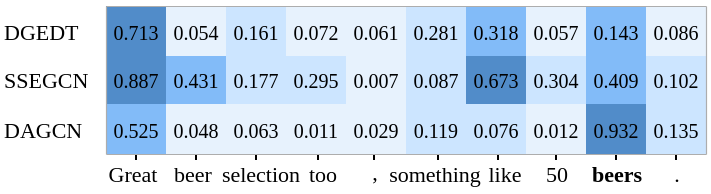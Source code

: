 <mxfile version="23.1.4" type="github">
  <diagram name="第 1 页" id="LBM0UnZCi8KfVHlJfuz2">
    <mxGraphModel dx="478" dy="318" grid="1" gridSize="10" guides="1" tooltips="1" connect="1" arrows="1" fold="1" page="1" pageScale="1" pageWidth="827" pageHeight="1169" math="0" shadow="0">
      <root>
        <mxCell id="0" />
        <mxCell id="1" parent="0" />
        <mxCell id="m9NgzSsKbRpxbCLd3ClR-2" value="&lt;font style=&quot;font-size: 10px;&quot;&gt;0.525&lt;/font&gt;" style="whiteSpace=wrap;html=1;strokeColor=none;fillColor=#82BBF8;fontSize=10;fontFamily=Times New Roman;" parent="1" vertex="1">
          <mxGeometry x="140" y="333" width="30" height="25" as="geometry" />
        </mxCell>
        <mxCell id="m9NgzSsKbRpxbCLd3ClR-3" value="&lt;font style=&quot;font-size: 10px;&quot;&gt;0.048&lt;/font&gt;" style="whiteSpace=wrap;html=1;fillColor=#E7F2FD;strokeColor=none;fontSize=10;fontFamily=Times New Roman;" parent="1" vertex="1">
          <mxGeometry x="170" y="333" width="30" height="25" as="geometry" />
        </mxCell>
        <mxCell id="m9NgzSsKbRpxbCLd3ClR-21" value="&lt;font style=&quot;font-size: 10px;&quot;&gt;0.063&lt;/font&gt;" style="whiteSpace=wrap;html=1;strokeColor=none;fillColor=#E7F2FD;fontSize=10;fontFamily=Times New Roman;" parent="1" vertex="1">
          <mxGeometry x="200" y="333" width="30" height="25" as="geometry" />
        </mxCell>
        <mxCell id="m9NgzSsKbRpxbCLd3ClR-22" value="&lt;font style=&quot;font-size: 10px;&quot;&gt;0.011&lt;/font&gt;" style="whiteSpace=wrap;html=1;fillColor=#E7F2FD;strokeColor=none;fontSize=10;fontFamily=Times New Roman;" parent="1" vertex="1">
          <mxGeometry x="230" y="333" width="30" height="25" as="geometry" />
        </mxCell>
        <mxCell id="m9NgzSsKbRpxbCLd3ClR-23" value="&lt;font style=&quot;font-size: 10px;&quot;&gt;0.029&lt;/font&gt;" style="whiteSpace=wrap;html=1;strokeColor=none;fillColor=#E7F2FD;fontSize=10;fontFamily=Times New Roman;" parent="1" vertex="1">
          <mxGeometry x="260" y="333" width="30" height="25" as="geometry" />
        </mxCell>
        <mxCell id="m9NgzSsKbRpxbCLd3ClR-24" value="&lt;font style=&quot;font-size: 10px;&quot;&gt;0.119&lt;/font&gt;" style="whiteSpace=wrap;html=1;fillColor=#CCE5FF;strokeColor=none;fontSize=10;fontFamily=Times New Roman;" parent="1" vertex="1">
          <mxGeometry x="290" y="333" width="30" height="25" as="geometry" />
        </mxCell>
        <mxCell id="m9NgzSsKbRpxbCLd3ClR-25" value="&lt;font style=&quot;font-size: 10px;&quot;&gt;0.076&lt;/font&gt;" style="whiteSpace=wrap;html=1;strokeColor=none;fillColor=#CCE5FF;fontSize=10;fontFamily=Times New Roman;" parent="1" vertex="1">
          <mxGeometry x="320" y="333" width="30" height="25" as="geometry" />
        </mxCell>
        <mxCell id="m9NgzSsKbRpxbCLd3ClR-26" value="&lt;font style=&quot;font-size: 10px;&quot;&gt;0.012&lt;/font&gt;" style="whiteSpace=wrap;html=1;fillColor=#E7F2FD;strokeColor=none;fontSize=10;fontFamily=Times New Roman;" parent="1" vertex="1">
          <mxGeometry x="350" y="333" width="30" height="25" as="geometry" />
        </mxCell>
        <mxCell id="m9NgzSsKbRpxbCLd3ClR-27" value="&lt;font style=&quot;font-size: 10px;&quot;&gt;0.932&lt;/font&gt;" style="whiteSpace=wrap;html=1;strokeColor=none;fillColor=#518CC9;fontSize=10;fontFamily=Times New Roman;" parent="1" vertex="1">
          <mxGeometry x="380" y="333" width="30" height="25" as="geometry" />
        </mxCell>
        <mxCell id="m9NgzSsKbRpxbCLd3ClR-28" value="&lt;font style=&quot;font-size: 10px;&quot;&gt;0.135&lt;/font&gt;" style="whiteSpace=wrap;html=1;fillColor=#cce5ff;strokeColor=none;fontSize=10;fontFamily=Times New Roman;" parent="1" vertex="1">
          <mxGeometry x="410" y="333" width="30" height="25" as="geometry" />
        </mxCell>
        <mxCell id="m9NgzSsKbRpxbCLd3ClR-36" value="&lt;font style=&quot;font-size: 11px;&quot;&gt;beer&lt;/font&gt;" style="text;html=1;align=center;verticalAlign=bottom;resizable=0;points=[];autosize=1;strokeColor=none;fillColor=none;fontSize=11;fontFamily=Times New Roman;" parent="1" vertex="1">
          <mxGeometry x="163" y="347" width="40" height="30" as="geometry" />
        </mxCell>
        <mxCell id="m9NgzSsKbRpxbCLd3ClR-37" value="&lt;font style=&quot;font-size: 11px;&quot;&gt;selection&lt;/font&gt;" style="text;html=1;align=center;verticalAlign=bottom;resizable=0;points=[];autosize=1;strokeColor=none;fillColor=none;fontSize=11;fontFamily=Times New Roman;" parent="1" vertex="1">
          <mxGeometry x="187" y="347" width="60" height="30" as="geometry" />
        </mxCell>
        <mxCell id="m9NgzSsKbRpxbCLd3ClR-38" value="&lt;font style=&quot;font-size: 11px;&quot;&gt;too&lt;/font&gt;" style="text;html=1;align=center;verticalAlign=bottom;resizable=0;points=[];autosize=1;strokeColor=none;fillColor=none;fontSize=11;fontFamily=Times New Roman;" parent="1" vertex="1">
          <mxGeometry x="228" y="347" width="40" height="30" as="geometry" />
        </mxCell>
        <mxCell id="m9NgzSsKbRpxbCLd3ClR-39" value="&lt;font style=&quot;font-size: 11px;&quot;&gt;,&lt;/font&gt;" style="text;html=1;align=center;verticalAlign=bottom;resizable=0;points=[];autosize=1;strokeColor=none;fillColor=none;fontSize=11;fontFamily=Times New Roman;" parent="1" vertex="1">
          <mxGeometry x="259" y="346" width="30" height="30" as="geometry" />
        </mxCell>
        <mxCell id="m9NgzSsKbRpxbCLd3ClR-40" value="&lt;font style=&quot;font-size: 11px;&quot;&gt;something&lt;/font&gt;" style="text;html=1;align=center;verticalAlign=bottom;resizable=0;points=[];autosize=1;strokeColor=none;fillColor=none;fontSize=11;fontFamily=Times New Roman;" parent="1" vertex="1">
          <mxGeometry x="269" y="347" width="70" height="30" as="geometry" />
        </mxCell>
        <mxCell id="m9NgzSsKbRpxbCLd3ClR-41" value="&lt;span style=&quot;font-size: 11px;&quot;&gt;like&lt;/span&gt;" style="text;html=1;align=center;verticalAlign=bottom;resizable=0;points=[];autosize=1;strokeColor=none;fillColor=none;fontSize=11;fontFamily=Times New Roman;" parent="1" vertex="1">
          <mxGeometry x="319" y="347" width="40" height="30" as="geometry" />
        </mxCell>
        <mxCell id="m9NgzSsKbRpxbCLd3ClR-42" value="&lt;span style=&quot;font-size: 11px;&quot;&gt;50&lt;/span&gt;" style="text;html=1;align=center;verticalAlign=bottom;resizable=0;points=[];autosize=1;strokeColor=none;fillColor=none;fontSize=11;fontFamily=Times New Roman;" parent="1" vertex="1">
          <mxGeometry x="350" y="347" width="30" height="30" as="geometry" />
        </mxCell>
        <mxCell id="m9NgzSsKbRpxbCLd3ClR-43" value="&lt;span style=&quot;font-size: 11px;&quot;&gt;&lt;b style=&quot;font-size: 11px;&quot;&gt;beers&lt;/b&gt;&lt;/span&gt;" style="text;html=1;align=center;verticalAlign=bottom;resizable=0;points=[];autosize=1;strokeColor=none;fillColor=none;fontSize=11;fontFamily=Times New Roman;" parent="1" vertex="1">
          <mxGeometry x="370" y="347" width="50" height="30" as="geometry" />
        </mxCell>
        <mxCell id="m9NgzSsKbRpxbCLd3ClR-44" value="&lt;span style=&quot;font-size: 11px;&quot;&gt;.&lt;/span&gt;" style="text;html=1;align=center;verticalAlign=bottom;resizable=0;points=[];autosize=1;strokeColor=none;fillColor=none;fontSize=11;fontFamily=Times New Roman;" parent="1" vertex="1">
          <mxGeometry x="410" y="347" width="30" height="30" as="geometry" />
        </mxCell>
        <mxCell id="m9NgzSsKbRpxbCLd3ClR-64" value="&lt;font style=&quot;font-size: 10px;&quot;&gt;0.887&lt;/font&gt;" style="whiteSpace=wrap;html=1;strokeColor=none;fillColor=#518CC9;fontSize=10;fontFamily=Times New Roman;" parent="1" vertex="1">
          <mxGeometry x="140" y="308" width="30" height="25" as="geometry" />
        </mxCell>
        <mxCell id="m9NgzSsKbRpxbCLd3ClR-65" value="&lt;font style=&quot;font-size: 10px;&quot;&gt;0.431&lt;/font&gt;" style="whiteSpace=wrap;html=1;fillColor=#82BBF8;strokeColor=none;fontSize=10;fontFamily=Times New Roman;" parent="1" vertex="1">
          <mxGeometry x="170" y="308" width="30" height="25" as="geometry" />
        </mxCell>
        <mxCell id="m9NgzSsKbRpxbCLd3ClR-66" value="&lt;font style=&quot;font-size: 10px;&quot;&gt;0.177&lt;/font&gt;" style="whiteSpace=wrap;html=1;strokeColor=none;fillColor=#cce5ff;fontSize=10;fontFamily=Times New Roman;" parent="1" vertex="1">
          <mxGeometry x="200" y="308" width="30" height="25" as="geometry" />
        </mxCell>
        <mxCell id="m9NgzSsKbRpxbCLd3ClR-67" value="&lt;font style=&quot;font-size: 10px;&quot;&gt;0.295&lt;/font&gt;" style="whiteSpace=wrap;html=1;fillColor=#cce5ff;strokeColor=none;fontSize=10;fontFamily=Times New Roman;" parent="1" vertex="1">
          <mxGeometry x="230" y="308" width="30" height="25" as="geometry" />
        </mxCell>
        <mxCell id="m9NgzSsKbRpxbCLd3ClR-68" value="&lt;font style=&quot;font-size: 10px;&quot;&gt;0.007&lt;/font&gt;" style="whiteSpace=wrap;html=1;strokeColor=none;fillColor=#e7f2fd;fontSize=10;fontFamily=Times New Roman;" parent="1" vertex="1">
          <mxGeometry x="260" y="308" width="30" height="25" as="geometry" />
        </mxCell>
        <mxCell id="m9NgzSsKbRpxbCLd3ClR-69" value="&lt;font style=&quot;font-size: 10px;&quot;&gt;0.087&lt;/font&gt;" style="whiteSpace=wrap;html=1;fillColor=#CCE5FF;strokeColor=none;fontSize=10;fontFamily=Times New Roman;" parent="1" vertex="1">
          <mxGeometry x="290" y="308" width="30" height="25" as="geometry" />
        </mxCell>
        <mxCell id="m9NgzSsKbRpxbCLd3ClR-70" value="&lt;font style=&quot;font-size: 10px;&quot;&gt;0.673&lt;/font&gt;" style="whiteSpace=wrap;html=1;strokeColor=none;fillColor=#518CC9;fontSize=10;fontFamily=Times New Roman;" parent="1" vertex="1">
          <mxGeometry x="320" y="308" width="30" height="25" as="geometry" />
        </mxCell>
        <mxCell id="m9NgzSsKbRpxbCLd3ClR-71" value="&lt;font style=&quot;font-size: 10px;&quot;&gt;0.304&lt;/font&gt;" style="whiteSpace=wrap;html=1;fillColor=#cce5ff;strokeColor=none;fontSize=10;fontFamily=Times New Roman;" parent="1" vertex="1">
          <mxGeometry x="350" y="308" width="30" height="25" as="geometry" />
        </mxCell>
        <mxCell id="m9NgzSsKbRpxbCLd3ClR-72" value="&lt;font style=&quot;font-size: 10px;&quot;&gt;0.409&lt;/font&gt;" style="whiteSpace=wrap;html=1;strokeColor=none;fillColor=#82BBF8;fontSize=10;fontFamily=Times New Roman;" parent="1" vertex="1">
          <mxGeometry x="380" y="308" width="30" height="25" as="geometry" />
        </mxCell>
        <mxCell id="m9NgzSsKbRpxbCLd3ClR-73" value="&lt;font style=&quot;font-size: 10px;&quot;&gt;0.102&lt;/font&gt;" style="whiteSpace=wrap;html=1;fillColor=#cce5ff;strokeColor=none;fontSize=10;fontFamily=Times New Roman;" parent="1" vertex="1">
          <mxGeometry x="410" y="308" width="30" height="25" as="geometry" />
        </mxCell>
        <mxCell id="m9NgzSsKbRpxbCLd3ClR-74" value="&lt;font style=&quot;font-size: 10px;&quot;&gt;0.713&lt;/font&gt;" style="whiteSpace=wrap;html=1;strokeColor=none;fillColor=#518CC9;fontSize=10;fontFamily=Times New Roman;" parent="1" vertex="1">
          <mxGeometry x="140" y="284" width="30" height="25" as="geometry" />
        </mxCell>
        <mxCell id="m9NgzSsKbRpxbCLd3ClR-75" value="&lt;font style=&quot;font-size: 10px;&quot;&gt;0.054&lt;/font&gt;" style="whiteSpace=wrap;html=1;fillColor=#E7F2FD;strokeColor=none;fontSize=10;fontFamily=Times New Roman;" parent="1" vertex="1">
          <mxGeometry x="170" y="284" width="30" height="25" as="geometry" />
        </mxCell>
        <mxCell id="m9NgzSsKbRpxbCLd3ClR-76" value="0.161" style="whiteSpace=wrap;html=1;strokeColor=none;fillColor=#CCE5FF;fontSize=10;fontFamily=Times New Roman;" parent="1" vertex="1">
          <mxGeometry x="200" y="284" width="30" height="25" as="geometry" />
        </mxCell>
        <mxCell id="m9NgzSsKbRpxbCLd3ClR-77" value="&lt;font style=&quot;font-size: 10px;&quot;&gt;0.072&lt;/font&gt;" style="whiteSpace=wrap;html=1;fillColor=#E7F2FD;strokeColor=none;fontSize=10;fontFamily=Times New Roman;" parent="1" vertex="1">
          <mxGeometry x="230" y="284" width="30" height="25" as="geometry" />
        </mxCell>
        <mxCell id="m9NgzSsKbRpxbCLd3ClR-78" value="&lt;font style=&quot;font-size: 10px;&quot;&gt;0.061&lt;/font&gt;" style="whiteSpace=wrap;html=1;strokeColor=none;fillColor=#E7F2FD;fontSize=10;fontFamily=Times New Roman;" parent="1" vertex="1">
          <mxGeometry x="260" y="284" width="30" height="25" as="geometry" />
        </mxCell>
        <mxCell id="m9NgzSsKbRpxbCLd3ClR-79" value="0.281" style="whiteSpace=wrap;html=1;fillColor=#cce5ff;strokeColor=none;fontSize=10;fontFamily=Times New Roman;" parent="1" vertex="1">
          <mxGeometry x="290" y="284" width="30" height="25" as="geometry" />
        </mxCell>
        <mxCell id="m9NgzSsKbRpxbCLd3ClR-80" value="&lt;font style=&quot;font-size: 10px;&quot;&gt;0.318&lt;/font&gt;" style="whiteSpace=wrap;html=1;strokeColor=none;fillColor=#82BBF8;fontSize=10;fontFamily=Times New Roman;" parent="1" vertex="1">
          <mxGeometry x="320" y="284" width="30" height="25" as="geometry" />
        </mxCell>
        <mxCell id="m9NgzSsKbRpxbCLd3ClR-81" value="&lt;font style=&quot;font-size: 10px;&quot;&gt;0.057&lt;/font&gt;" style="whiteSpace=wrap;html=1;fillColor=#E7F2FD;strokeColor=none;fontSize=10;fontFamily=Times New Roman;" parent="1" vertex="1">
          <mxGeometry x="350" y="284" width="30" height="25" as="geometry" />
        </mxCell>
        <mxCell id="m9NgzSsKbRpxbCLd3ClR-82" value="&lt;font style=&quot;font-size: 10px;&quot;&gt;0.143&lt;/font&gt;" style="whiteSpace=wrap;html=1;strokeColor=none;fillColor=#82BBF8;fontSize=10;fontFamily=Times New Roman;" parent="1" vertex="1">
          <mxGeometry x="380" y="284" width="30" height="25" as="geometry" />
        </mxCell>
        <mxCell id="m9NgzSsKbRpxbCLd3ClR-83" value="&lt;font style=&quot;font-size: 10px;&quot;&gt;0.086&lt;/font&gt;" style="whiteSpace=wrap;html=1;fillColor=#E7F2FD;strokeColor=none;fontSize=10;fontFamily=Times New Roman;" parent="1" vertex="1">
          <mxGeometry x="410" y="284" width="30" height="25" as="geometry" />
        </mxCell>
        <mxCell id="m9NgzSsKbRpxbCLd3ClR-84" value="DAGCN" style="text;html=1;align=left;verticalAlign=middle;resizable=0;points=[];autosize=1;strokeColor=none;fillColor=none;fontSize=11;fontFamily=Times New Roman;" parent="1" vertex="1">
          <mxGeometry x="87" y="330.5" width="60" height="30" as="geometry" />
        </mxCell>
        <mxCell id="m9NgzSsKbRpxbCLd3ClR-85" value="DGEDT" style="text;html=1;align=left;verticalAlign=middle;resizable=0;points=[];autosize=1;strokeColor=none;fillColor=none;fontSize=11;fontFamily=Times New Roman;" parent="1" vertex="1">
          <mxGeometry x="87" y="281.5" width="60" height="30" as="geometry" />
        </mxCell>
        <mxCell id="m9NgzSsKbRpxbCLd3ClR-86" value="SSEGCN" style="text;html=1;align=left;verticalAlign=middle;resizable=0;points=[];autosize=1;strokeColor=none;fillColor=none;fontSize=11;fontFamily=Times New Roman;" parent="1" vertex="1">
          <mxGeometry x="87" y="305.5" width="70" height="30" as="geometry" />
        </mxCell>
        <mxCell id="m9NgzSsKbRpxbCLd3ClR-35" value="&lt;font style=&quot;font-size: 11px;&quot;&gt;Great&lt;/font&gt;" style="text;html=1;align=center;verticalAlign=bottom;resizable=0;points=[];autosize=1;strokeColor=none;fillColor=none;fontSize=11;fontFamily=Times New Roman;rotation=0;" parent="1" vertex="1">
          <mxGeometry x="128" y="347" width="50" height="30" as="geometry" />
        </mxCell>
        <mxCell id="jTdRDsYWKr17SBjlmBDe-2" value="" style="endArrow=none;html=1;rounded=0;fontFamily=Times New Roman;fontSize=11;verticalAlign=bottom;" parent="1" edge="1">
          <mxGeometry width="50" height="50" relative="1" as="geometry">
            <mxPoint x="185" y="361" as="sourcePoint" />
            <mxPoint x="185" y="358" as="targetPoint" />
          </mxGeometry>
        </mxCell>
        <mxCell id="jTdRDsYWKr17SBjlmBDe-3" value="" style="endArrow=none;html=1;rounded=0;fontFamily=Times New Roman;fontSize=11;verticalAlign=bottom;" parent="1" edge="1">
          <mxGeometry width="50" height="50" relative="1" as="geometry">
            <mxPoint x="215" y="361" as="sourcePoint" />
            <mxPoint x="215" y="358" as="targetPoint" />
          </mxGeometry>
        </mxCell>
        <mxCell id="jTdRDsYWKr17SBjlmBDe-4" value="" style="endArrow=none;html=1;rounded=0;fontFamily=Times New Roman;fontSize=11;verticalAlign=bottom;" parent="1" edge="1">
          <mxGeometry width="50" height="50" relative="1" as="geometry">
            <mxPoint x="246" y="361" as="sourcePoint" />
            <mxPoint x="246" y="358" as="targetPoint" />
          </mxGeometry>
        </mxCell>
        <mxCell id="jTdRDsYWKr17SBjlmBDe-5" value="" style="endArrow=none;html=1;rounded=0;fontFamily=Times New Roman;fontSize=11;verticalAlign=bottom;" parent="1" edge="1">
          <mxGeometry width="50" height="50" relative="1" as="geometry">
            <mxPoint x="274" y="361" as="sourcePoint" />
            <mxPoint x="274" y="358" as="targetPoint" />
          </mxGeometry>
        </mxCell>
        <mxCell id="jTdRDsYWKr17SBjlmBDe-6" value="" style="endArrow=none;html=1;rounded=0;fontFamily=Times New Roman;fontSize=11;verticalAlign=bottom;" parent="1" edge="1">
          <mxGeometry width="50" height="50" relative="1" as="geometry">
            <mxPoint x="306" y="361" as="sourcePoint" />
            <mxPoint x="306" y="358" as="targetPoint" />
          </mxGeometry>
        </mxCell>
        <mxCell id="jTdRDsYWKr17SBjlmBDe-7" value="" style="endArrow=none;html=1;rounded=0;fontFamily=Times New Roman;fontSize=11;verticalAlign=bottom;" parent="1" edge="1">
          <mxGeometry width="50" height="50" relative="1" as="geometry">
            <mxPoint x="336" y="361" as="sourcePoint" />
            <mxPoint x="336" y="358" as="targetPoint" />
          </mxGeometry>
        </mxCell>
        <mxCell id="jTdRDsYWKr17SBjlmBDe-8" value="" style="endArrow=none;html=1;rounded=0;fontFamily=Times New Roman;fontSize=11;verticalAlign=bottom;" parent="1" edge="1">
          <mxGeometry width="50" height="50" relative="1" as="geometry">
            <mxPoint x="365" y="361" as="sourcePoint" />
            <mxPoint x="365" y="358" as="targetPoint" />
          </mxGeometry>
        </mxCell>
        <mxCell id="jTdRDsYWKr17SBjlmBDe-9" value="" style="endArrow=none;html=1;rounded=0;fontFamily=Times New Roman;fontSize=11;verticalAlign=bottom;" parent="1" edge="1">
          <mxGeometry width="50" height="50" relative="1" as="geometry">
            <mxPoint x="395" y="361" as="sourcePoint" />
            <mxPoint x="395" y="358" as="targetPoint" />
          </mxGeometry>
        </mxCell>
        <mxCell id="jTdRDsYWKr17SBjlmBDe-10" value="" style="endArrow=none;html=1;rounded=0;fontFamily=Times New Roman;fontSize=11;verticalAlign=bottom;" parent="1" edge="1">
          <mxGeometry width="50" height="50" relative="1" as="geometry">
            <mxPoint x="155" y="361" as="sourcePoint" />
            <mxPoint x="155" y="358" as="targetPoint" />
          </mxGeometry>
        </mxCell>
        <mxCell id="jTdRDsYWKr17SBjlmBDe-12" value="" style="endArrow=none;html=1;rounded=0;fontFamily=Times New Roman;fontSize=11;verticalAlign=bottom;" parent="1" edge="1">
          <mxGeometry width="50" height="50" relative="1" as="geometry">
            <mxPoint x="425" y="361" as="sourcePoint" />
            <mxPoint x="425" y="358" as="targetPoint" />
          </mxGeometry>
        </mxCell>
        <mxCell id="jTdRDsYWKr17SBjlmBDe-11" value="" style="endArrow=none;html=1;rounded=0;strokeColor=#adadad;strokeWidth=0.6;exitX=1;exitY=1;exitDx=0;exitDy=0;entryX=0;entryY=1;entryDx=0;entryDy=0;verticalAlign=bottom;" parent="1" source="m9NgzSsKbRpxbCLd3ClR-28" target="m9NgzSsKbRpxbCLd3ClR-2" edge="1">
          <mxGeometry width="50" height="50" relative="1" as="geometry">
            <mxPoint x="410" y="358" as="sourcePoint" />
            <mxPoint x="140" y="358" as="targetPoint" />
          </mxGeometry>
        </mxCell>
        <mxCell id="jTdRDsYWKr17SBjlmBDe-13" value="" style="endArrow=none;html=1;rounded=0;exitX=0;exitY=0;exitDx=0;exitDy=0;entryX=1;entryY=0;entryDx=0;entryDy=0;strokeColor=#adadad;strokeWidth=0.6;" parent="1" source="m9NgzSsKbRpxbCLd3ClR-74" target="m9NgzSsKbRpxbCLd3ClR-83" edge="1">
          <mxGeometry width="50" height="50" relative="1" as="geometry">
            <mxPoint x="227" y="253" as="sourcePoint" />
            <mxPoint x="497" y="253" as="targetPoint" />
          </mxGeometry>
        </mxCell>
        <mxCell id="jTdRDsYWKr17SBjlmBDe-14" value="" style="endArrow=none;html=1;rounded=0;exitX=1;exitY=0;exitDx=0;exitDy=0;entryX=1;entryY=1;entryDx=0;entryDy=0;strokeColor=#adadad;strokeWidth=0.6;" parent="1" source="m9NgzSsKbRpxbCLd3ClR-83" target="m9NgzSsKbRpxbCLd3ClR-28" edge="1">
          <mxGeometry width="50" height="50" relative="1" as="geometry">
            <mxPoint x="150" y="294" as="sourcePoint" />
            <mxPoint x="450" y="294" as="targetPoint" />
          </mxGeometry>
        </mxCell>
        <mxCell id="jTdRDsYWKr17SBjlmBDe-15" value="" style="endArrow=none;html=1;rounded=0;exitX=0;exitY=0;exitDx=0;exitDy=0;strokeColor=#adadad;strokeWidth=0.6;entryX=0;entryY=1;entryDx=0;entryDy=0;" parent="1" source="m9NgzSsKbRpxbCLd3ClR-74" target="m9NgzSsKbRpxbCLd3ClR-2" edge="1">
          <mxGeometry width="50" height="50" relative="1" as="geometry">
            <mxPoint x="450" y="294" as="sourcePoint" />
            <mxPoint x="100" y="400" as="targetPoint" />
          </mxGeometry>
        </mxCell>
      </root>
    </mxGraphModel>
  </diagram>
</mxfile>
